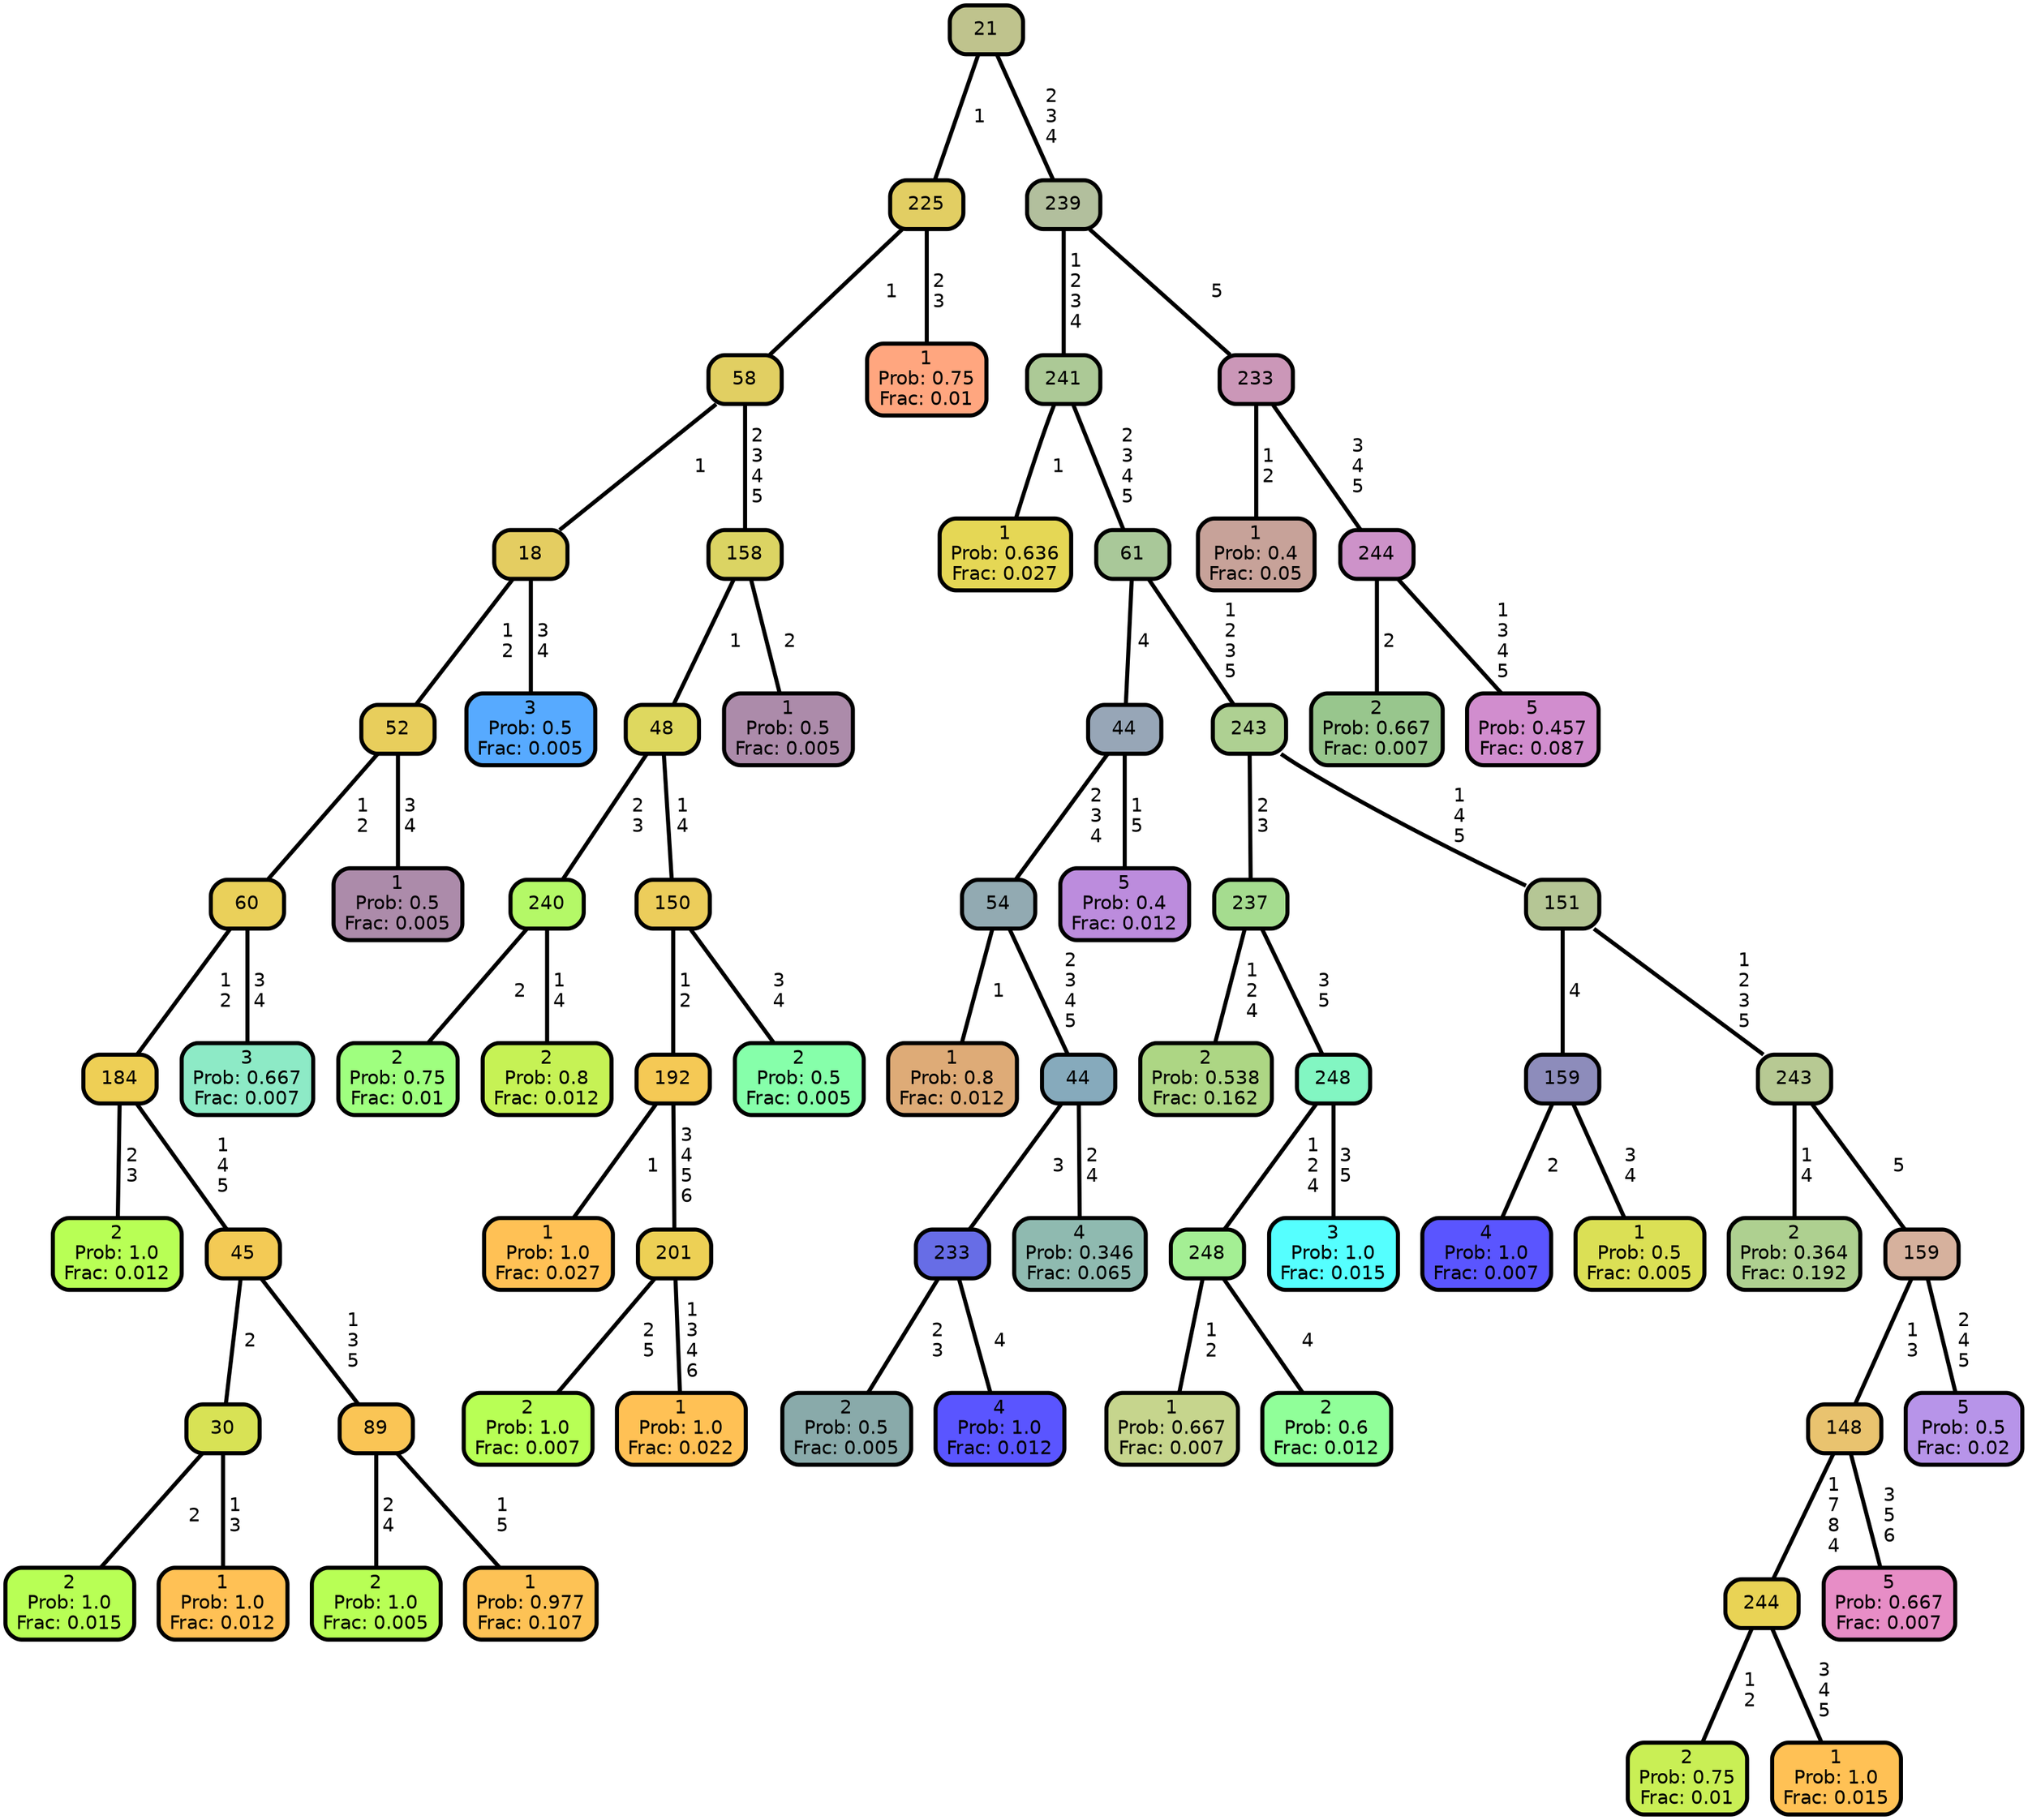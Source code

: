 graph Tree {
node [shape=box, style="filled, rounded",color="black",penwidth="3",fontcolor="black",                 fontname=helvetica] ;
graph [ranksep="0 equally", splines=straight,                 bgcolor=transparent, dpi=200] ;
edge [fontname=helvetica, color=black] ;
0 [label="2
Prob: 1.0
Frac: 0.012", fillcolor="#b8ff55"] ;
1 [label="184", fillcolor="#eecf55"] ;
2 [label="2
Prob: 1.0
Frac: 0.015", fillcolor="#b8ff55"] ;
3 [label="30", fillcolor="#d8e255"] ;
4 [label="1
Prob: 1.0
Frac: 0.012", fillcolor="#ffc155"] ;
5 [label="45", fillcolor="#f3ca55"] ;
6 [label="2
Prob: 1.0
Frac: 0.005", fillcolor="#b8ff55"] ;
7 [label="89", fillcolor="#fac555"] ;
8 [label="1
Prob: 0.977
Frac: 0.107", fillcolor="#fdc255"] ;
9 [label="60", fillcolor="#ead05a"] ;
10 [label="3
Prob: 0.667
Frac: 0.007", fillcolor="#8deac6"] ;
11 [label="52", fillcolor="#e8ce5c"] ;
12 [label="1
Prob: 0.5
Frac: 0.005", fillcolor="#ac8baa"] ;
13 [label="18", fillcolor="#e4cd61"] ;
14 [label="3
Prob: 0.5
Frac: 0.005", fillcolor="#57aaff"] ;
15 [label="58", fillcolor="#e1cf62"] ;
16 [label="2
Prob: 0.75
Frac: 0.01", fillcolor="#9fff7f"] ;
17 [label="240", fillcolor="#b4f867"] ;
18 [label="2
Prob: 0.8
Frac: 0.012", fillcolor="#c6f255"] ;
19 [label="48", fillcolor="#ded85f"] ;
20 [label="1
Prob: 1.0
Frac: 0.027", fillcolor="#ffc155"] ;
21 [label="192", fillcolor="#f5c955"] ;
22 [label="2
Prob: 1.0
Frac: 0.007", fillcolor="#b8ff55"] ;
23 [label="201", fillcolor="#edd055"] ;
24 [label="1
Prob: 1.0
Frac: 0.022", fillcolor="#ffc155"] ;
25 [label="150", fillcolor="#eccd5b"] ;
26 [label="2
Prob: 0.5
Frac: 0.005", fillcolor="#86ffaa"] ;
27 [label="158", fillcolor="#dbd463"] ;
28 [label="1
Prob: 0.5
Frac: 0.005", fillcolor="#ac8baa"] ;
29 [label="225", fillcolor="#e2ce63"] ;
30 [label="1
Prob: 0.75
Frac: 0.01", fillcolor="#ffa67f"] ;
31 [label="21", fillcolor="#bfc38d"] ;
32 [label="1
Prob: 0.636
Frac: 0.027", fillcolor="#e5d755"] ;
33 [label="241", fillcolor="#acc996"] ;
34 [label="1
Prob: 0.8
Frac: 0.012", fillcolor="#deab77"] ;
35 [label="54", fillcolor="#92aab2"] ;
36 [label="2
Prob: 0.5
Frac: 0.005", fillcolor="#89aaaa"] ;
37 [label="233", fillcolor="#676de6"] ;
38 [label="4
Prob: 1.0
Frac: 0.012", fillcolor="#5a55ff"] ;
39 [label="44", fillcolor="#86aabc"] ;
40 [label="4
Prob: 0.346
Frac: 0.065", fillcolor="#8fbab0"] ;
41 [label="44", fillcolor="#97a6b7"] ;
42 [label="5
Prob: 0.4
Frac: 0.012", fillcolor="#bc8cdd"] ;
43 [label="61", fillcolor="#a9c899"] ;
44 [label="2
Prob: 0.538
Frac: 0.162", fillcolor="#add684"] ;
45 [label="237", fillcolor="#a5dc8f"] ;
46 [label="1
Prob: 0.667
Frac: 0.007", fillcolor="#c6d58d"] ;
47 [label="248", fillcolor="#a4ef94"] ;
48 [label="2
Prob: 0.6
Frac: 0.012", fillcolor="#90ff99"] ;
49 [label="248", fillcolor="#82f6c2"] ;
50 [label="3
Prob: 1.0
Frac: 0.015", fillcolor="#55ffff"] ;
51 [label="243", fillcolor="#aed092"] ;
52 [label="4
Prob: 1.0
Frac: 0.007", fillcolor="#5a55ff"] ;
53 [label="159", fillcolor="#8d8cbb"] ;
54 [label="1
Prob: 0.5
Frac: 0.005", fillcolor="#dbe055"] ;
55 [label="151", fillcolor="#b5c695"] ;
56 [label="2
Prob: 0.364
Frac: 0.192", fillcolor="#aed090"] ;
57 [label="243", fillcolor="#b7c993"] ;
58 [label="2
Prob: 0.75
Frac: 0.01", fillcolor="#c9ef55"] ;
59 [label="244", fillcolor="#e9d355"] ;
60 [label="1
Prob: 1.0
Frac: 0.015", fillcolor="#ffc155"] ;
61 [label="148", fillcolor="#e9c36f"] ;
62 [label="5
Prob: 0.667
Frac: 0.007", fillcolor="#e78dc6"] ;
63 [label="159", fillcolor="#d6b19d"] ;
64 [label="5
Prob: 0.5
Frac: 0.02", fillcolor="#b794e9"] ;
65 [label="239", fillcolor="#b2bf9d"] ;
66 [label="1
Prob: 0.4
Frac: 0.05", fillcolor="#c7a299"] ;
67 [label="233", fillcolor="#cb97b8"] ;
68 [label="2
Prob: 0.667
Frac: 0.007", fillcolor="#98c68d"] ;
69 [label="244", fillcolor="#cd92c9"] ;
70 [label="5
Prob: 0.457
Frac: 0.087", fillcolor="#d18dce"] ;
1 -- 0 [label=" 2\n 3",penwidth=3] ;
1 -- 5 [label=" 1\n 4\n 5",penwidth=3] ;
3 -- 2 [label=" 2",penwidth=3] ;
3 -- 4 [label=" 1\n 3",penwidth=3] ;
5 -- 3 [label=" 2",penwidth=3] ;
5 -- 7 [label=" 1\n 3\n 5",penwidth=3] ;
7 -- 6 [label=" 2\n 4",penwidth=3] ;
7 -- 8 [label=" 1\n 5",penwidth=3] ;
9 -- 1 [label=" 1\n 2",penwidth=3] ;
9 -- 10 [label=" 3\n 4",penwidth=3] ;
11 -- 9 [label=" 1\n 2",penwidth=3] ;
11 -- 12 [label=" 3\n 4",penwidth=3] ;
13 -- 11 [label=" 1\n 2",penwidth=3] ;
13 -- 14 [label=" 3\n 4",penwidth=3] ;
15 -- 13 [label=" 1",penwidth=3] ;
15 -- 27 [label=" 2\n 3\n 4\n 5",penwidth=3] ;
17 -- 16 [label=" 2",penwidth=3] ;
17 -- 18 [label=" 1\n 4",penwidth=3] ;
19 -- 17 [label=" 2\n 3",penwidth=3] ;
19 -- 25 [label=" 1\n 4",penwidth=3] ;
21 -- 20 [label=" 1",penwidth=3] ;
21 -- 23 [label=" 3\n 4\n 5\n 6",penwidth=3] ;
23 -- 22 [label=" 2\n 5",penwidth=3] ;
23 -- 24 [label=" 1\n 3\n 4\n 6",penwidth=3] ;
25 -- 21 [label=" 1\n 2",penwidth=3] ;
25 -- 26 [label=" 3\n 4",penwidth=3] ;
27 -- 19 [label=" 1",penwidth=3] ;
27 -- 28 [label=" 2",penwidth=3] ;
29 -- 15 [label=" 1",penwidth=3] ;
29 -- 30 [label=" 2\n 3",penwidth=3] ;
31 -- 29 [label=" 1",penwidth=3] ;
31 -- 65 [label=" 2\n 3\n 4",penwidth=3] ;
33 -- 32 [label=" 1",penwidth=3] ;
33 -- 43 [label=" 2\n 3\n 4\n 5",penwidth=3] ;
35 -- 34 [label=" 1",penwidth=3] ;
35 -- 39 [label=" 2\n 3\n 4\n 5",penwidth=3] ;
37 -- 36 [label=" 2\n 3",penwidth=3] ;
37 -- 38 [label=" 4",penwidth=3] ;
39 -- 37 [label=" 3",penwidth=3] ;
39 -- 40 [label=" 2\n 4",penwidth=3] ;
41 -- 35 [label=" 2\n 3\n 4",penwidth=3] ;
41 -- 42 [label=" 1\n 5",penwidth=3] ;
43 -- 41 [label=" 4",penwidth=3] ;
43 -- 51 [label=" 1\n 2\n 3\n 5",penwidth=3] ;
45 -- 44 [label=" 1\n 2\n 4",penwidth=3] ;
45 -- 49 [label=" 3\n 5",penwidth=3] ;
47 -- 46 [label=" 1\n 2",penwidth=3] ;
47 -- 48 [label=" 4",penwidth=3] ;
49 -- 47 [label=" 1\n 2\n 4",penwidth=3] ;
49 -- 50 [label=" 3\n 5",penwidth=3] ;
51 -- 45 [label=" 2\n 3",penwidth=3] ;
51 -- 55 [label=" 1\n 4\n 5",penwidth=3] ;
53 -- 52 [label=" 2",penwidth=3] ;
53 -- 54 [label=" 3\n 4",penwidth=3] ;
55 -- 53 [label=" 4",penwidth=3] ;
55 -- 57 [label=" 1\n 2\n 3\n 5",penwidth=3] ;
57 -- 56 [label=" 1\n 4",penwidth=3] ;
57 -- 63 [label=" 5",penwidth=3] ;
59 -- 58 [label=" 1\n 2",penwidth=3] ;
59 -- 60 [label=" 3\n 4\n 5",penwidth=3] ;
61 -- 59 [label=" 1\n 7\n 8\n 4",penwidth=3] ;
61 -- 62 [label=" 3\n 5\n 6",penwidth=3] ;
63 -- 61 [label=" 1\n 3",penwidth=3] ;
63 -- 64 [label=" 2\n 4\n 5",penwidth=3] ;
65 -- 33 [label=" 1\n 2\n 3\n 4",penwidth=3] ;
65 -- 67 [label=" 5",penwidth=3] ;
67 -- 66 [label=" 1\n 2",penwidth=3] ;
67 -- 69 [label=" 3\n 4\n 5",penwidth=3] ;
69 -- 68 [label=" 2",penwidth=3] ;
69 -- 70 [label=" 1\n 3\n 4\n 5",penwidth=3] ;
{rank = same;}}